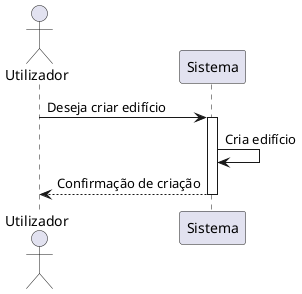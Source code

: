 @startuml US150
actor Utilizador
participant "Sistema" as Sistema
Utilizador -> Sistema : Deseja criar edifício
activate Sistema
Sistema -> Sistema : Cria edifício
Sistema --> Utilizador : Confirmação de criação
deactivate Sistema
@enduml